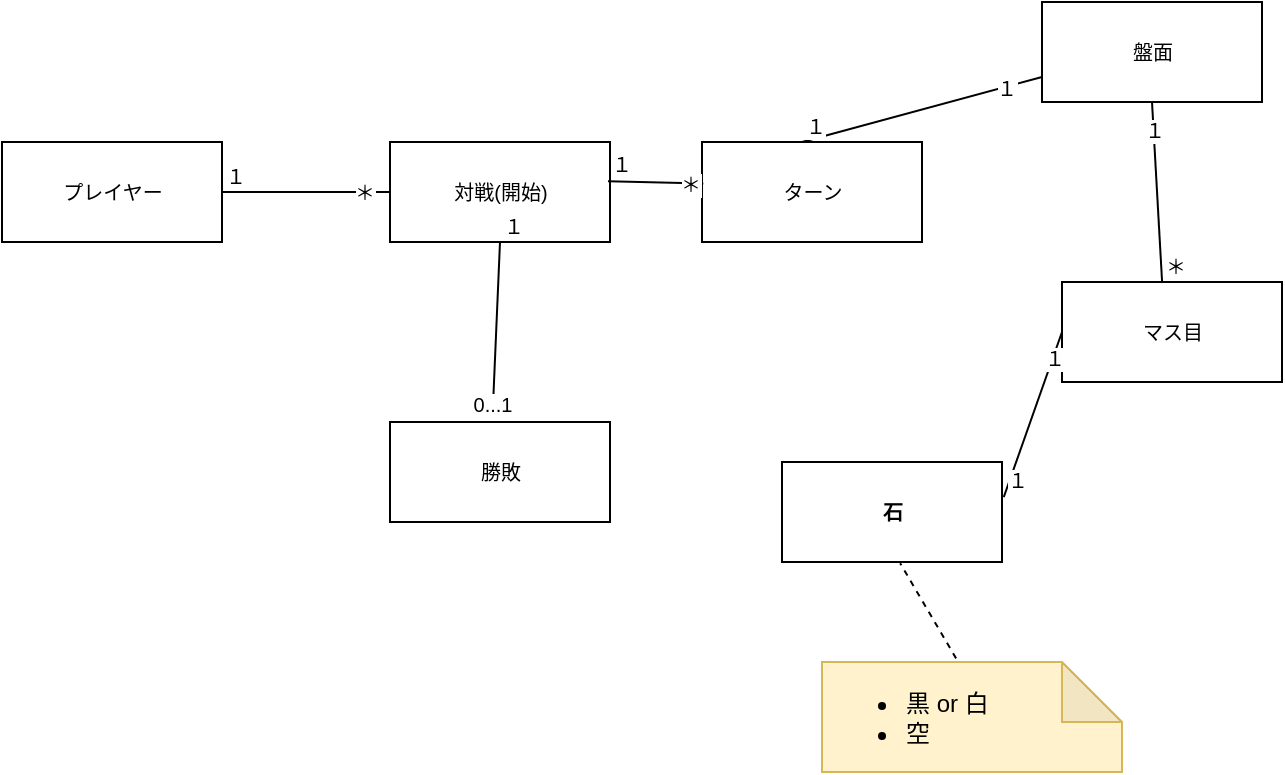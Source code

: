 <mxfile>
    <diagram id="Mbf_HrjvOAnSkfYwlNyR" name="ページ1">
        <mxGraphModel dx="825" dy="537" grid="1" gridSize="10" guides="1" tooltips="1" connect="1" arrows="1" fold="1" page="1" pageScale="1" pageWidth="827" pageHeight="1169" math="0" shadow="0">
            <root>
                <mxCell id="0"/>
                <mxCell id="1" parent="0"/>
                <mxCell id="4" value="&lt;span style=&quot;font-size: 10px;&quot;&gt;プレイヤー&lt;/span&gt;" style="html=1;fontSize=2;" vertex="1" parent="1">
                    <mxGeometry x="110" y="650" width="110" height="50" as="geometry"/>
                </mxCell>
                <mxCell id="5" value="&lt;span style=&quot;font-size: 10px;&quot;&gt;盤面&lt;/span&gt;&lt;span style=&quot;color: rgba(0, 0, 0, 0); font-family: monospace; font-size: 0px; text-align: start;&quot;&gt;%3CmxGraphModel%3E%3Croot%3E%3CmxCell%20id%3D%220%22%2F%3E%3CmxCell%20id%3D%221%22%20parent%3D%220%22%2F%3E%3CmxCell%20id%3D%222%22%20value%3D%22%26lt%3Bfont%20style%3D%26quot%3Bfont-size%3A%2010px%3B%26quot%3B%26gt%3B%E5%AF%BE%E6%88%A6%26lt%3B%2Ffont%26gt%3B%22%20style%3D%22html%3D1%3BfontSize%3D2%3B%22%20vertex%3D%221%22%20parent%3D%221%22%3E%3CmxGeometry%20x%3D%22190%22%20y%3D%22570%22%20width%3D%22110%22%20height%3D%2250%22%20as%3D%22geometry%22%2F%3E%3C%2FmxCell%3E%3C%2Froot%3E%3C%2FmxGraphModel%3E&lt;/span&gt;" style="html=1;fontSize=2;" vertex="1" parent="1">
                    <mxGeometry x="630" y="580" width="110" height="50" as="geometry"/>
                </mxCell>
                <mxCell id="6" value="&lt;span style=&quot;font-size: 10px;&quot;&gt;石&lt;/span&gt;" style="html=1;fontSize=2;fontStyle=1" vertex="1" parent="1">
                    <mxGeometry x="500" y="810" width="110" height="50" as="geometry"/>
                </mxCell>
                <mxCell id="7" value="&lt;span style=&quot;font-size: 10px;&quot;&gt;勝敗&lt;/span&gt;" style="html=1;fontSize=2;" vertex="1" parent="1">
                    <mxGeometry x="304" y="790" width="110" height="50" as="geometry"/>
                </mxCell>
                <mxCell id="8" value="&lt;ul&gt;&lt;li&gt;黒 or 白&lt;/li&gt;&lt;li&gt;空&lt;/li&gt;&lt;/ul&gt;" style="shape=note;whiteSpace=wrap;html=1;backgroundOutline=1;darkOpacity=0.05;fillColor=#fff2cc;align=left;strokeColor=#d6b656;" vertex="1" parent="1">
                    <mxGeometry x="520" y="910" width="150" height="55" as="geometry"/>
                </mxCell>
                <mxCell id="12" value="" style="endArrow=none;dashed=1;html=1;fontSize=10;entryX=0.537;entryY=1.012;entryDx=0;entryDy=0;entryPerimeter=0;exitX=0.447;exitY=-0.033;exitDx=0;exitDy=0;exitPerimeter=0;" edge="1" parent="1" source="8" target="6">
                    <mxGeometry width="50" height="50" relative="1" as="geometry">
                        <mxPoint x="500" y="710" as="sourcePoint"/>
                        <mxPoint x="500" y="670" as="targetPoint"/>
                    </mxGeometry>
                </mxCell>
                <mxCell id="13" value="" style="endArrow=none;html=1;fontSize=10;exitX=1;exitY=0.5;exitDx=0;exitDy=0;" edge="1" parent="1" source="4" target="16">
                    <mxGeometry relative="1" as="geometry">
                        <mxPoint x="340" y="690" as="sourcePoint"/>
                        <mxPoint x="300" y="720" as="targetPoint"/>
                    </mxGeometry>
                </mxCell>
                <mxCell id="14" value="１" style="edgeLabel;resizable=0;html=1;align=left;verticalAlign=bottom;fontSize=10;" connectable="0" vertex="1" parent="13">
                    <mxGeometry x="-1" relative="1" as="geometry"/>
                </mxCell>
                <mxCell id="17" value="＊" style="edgeLabel;html=1;align=center;verticalAlign=middle;resizable=0;points=[];fontSize=10;" vertex="1" connectable="0" parent="13">
                    <mxGeometry x="0.695" relative="1" as="geometry">
                        <mxPoint as="offset"/>
                    </mxGeometry>
                </mxCell>
                <mxCell id="16" value="&lt;font style=&quot;font-size: 10px;&quot;&gt;対戦(開始)&lt;/font&gt;" style="html=1;fontSize=2;" vertex="1" parent="1">
                    <mxGeometry x="304" y="650" width="110" height="50" as="geometry"/>
                </mxCell>
                <mxCell id="20" value="" style="endArrow=none;html=1;fontSize=10;exitX=0.5;exitY=1;exitDx=0;exitDy=0;entryX=0.466;entryY=-0.052;entryDx=0;entryDy=0;entryPerimeter=0;" edge="1" parent="1" source="16" target="7">
                    <mxGeometry relative="1" as="geometry">
                        <mxPoint x="317" y="730" as="sourcePoint"/>
                        <mxPoint x="401" y="730" as="targetPoint"/>
                    </mxGeometry>
                </mxCell>
                <mxCell id="21" value="１" style="edgeLabel;resizable=0;html=1;align=left;verticalAlign=bottom;fontSize=10;" connectable="0" vertex="1" parent="20">
                    <mxGeometry x="-1" relative="1" as="geometry"/>
                </mxCell>
                <mxCell id="24" value="0...1&lt;br&gt;" style="edgeLabel;html=1;align=center;verticalAlign=middle;resizable=0;points=[];fontSize=10;" vertex="1" connectable="0" parent="20">
                    <mxGeometry x="0.852" y="-1" relative="1" as="geometry">
                        <mxPoint as="offset"/>
                    </mxGeometry>
                </mxCell>
                <mxCell id="25" value="&lt;span style=&quot;font-size: 10px;&quot;&gt;ターン&lt;/span&gt;" style="html=1;fontSize=2;" vertex="1" parent="1">
                    <mxGeometry x="460" y="650" width="110" height="50" as="geometry"/>
                </mxCell>
                <mxCell id="29" value="" style="endArrow=none;html=1;fontSize=10;exitX=0.991;exitY=0.393;exitDx=0;exitDy=0;entryX=0.006;entryY=0.415;entryDx=0;entryDy=0;entryPerimeter=0;exitPerimeter=0;" edge="1" parent="1" source="16" target="25">
                    <mxGeometry relative="1" as="geometry">
                        <mxPoint x="400" y="674.73" as="sourcePoint"/>
                        <mxPoint x="484" y="674.73" as="targetPoint"/>
                    </mxGeometry>
                </mxCell>
                <mxCell id="30" value="１" style="edgeLabel;resizable=0;html=1;align=left;verticalAlign=bottom;fontSize=10;" connectable="0" vertex="1" parent="29">
                    <mxGeometry x="-1" relative="1" as="geometry"/>
                </mxCell>
                <mxCell id="31" value="＊" style="edgeLabel;html=1;align=center;verticalAlign=middle;resizable=0;points=[];fontSize=10;" vertex="1" connectable="0" parent="29">
                    <mxGeometry x="0.695" relative="1" as="geometry">
                        <mxPoint as="offset"/>
                    </mxGeometry>
                </mxCell>
                <mxCell id="37" value="" style="endArrow=none;html=1;fontSize=10;exitX=0.455;exitY=0;exitDx=0;exitDy=0;entryX=0;entryY=0.75;entryDx=0;entryDy=0;exitPerimeter=0;" edge="1" parent="1" source="25" target="5">
                    <mxGeometry relative="1" as="geometry">
                        <mxPoint x="472.35" y="600.0" as="sourcePoint"/>
                        <mxPoint x="520.0" y="601.1" as="targetPoint"/>
                    </mxGeometry>
                </mxCell>
                <mxCell id="38" value="１" style="edgeLabel;resizable=0;html=1;align=left;verticalAlign=bottom;fontSize=10;" connectable="0" vertex="1" parent="37">
                    <mxGeometry x="-1" relative="1" as="geometry"/>
                </mxCell>
                <mxCell id="39" value="１" style="edgeLabel;html=1;align=center;verticalAlign=middle;resizable=0;points=[];fontSize=10;" vertex="1" connectable="0" parent="37">
                    <mxGeometry x="0.695" relative="1" as="geometry">
                        <mxPoint as="offset"/>
                    </mxGeometry>
                </mxCell>
                <mxCell id="41" value="&lt;span style=&quot;font-size: 10px;&quot;&gt;マス目&lt;/span&gt;" style="html=1;fontSize=2;" vertex="1" parent="1">
                    <mxGeometry x="640" y="720" width="110" height="50" as="geometry"/>
                </mxCell>
                <mxCell id="42" value="" style="endArrow=none;html=1;fontSize=10;exitX=0.455;exitY=0;exitDx=0;exitDy=0;entryX=0.5;entryY=1;entryDx=0;entryDy=0;exitPerimeter=0;" edge="1" parent="1" source="41" target="5">
                    <mxGeometry relative="1" as="geometry">
                        <mxPoint x="600" y="672.5" as="sourcePoint"/>
                        <mxPoint x="719.95" y="640" as="targetPoint"/>
                    </mxGeometry>
                </mxCell>
                <mxCell id="43" value="＊" style="edgeLabel;resizable=0;html=1;align=left;verticalAlign=bottom;fontSize=10;" connectable="0" vertex="1" parent="42">
                    <mxGeometry x="-1" relative="1" as="geometry"/>
                </mxCell>
                <mxCell id="44" value="１" style="edgeLabel;html=1;align=center;verticalAlign=middle;resizable=0;points=[];fontSize=10;" vertex="1" connectable="0" parent="42">
                    <mxGeometry x="0.695" relative="1" as="geometry">
                        <mxPoint as="offset"/>
                    </mxGeometry>
                </mxCell>
                <mxCell id="46" value="" style="endArrow=none;html=1;fontSize=10;exitX=1.008;exitY=0.351;exitDx=0;exitDy=0;entryX=0;entryY=0.5;entryDx=0;entryDy=0;exitPerimeter=0;" edge="1" parent="1" source="6" target="41">
                    <mxGeometry relative="1" as="geometry">
                        <mxPoint x="565.05" y="790" as="sourcePoint"/>
                        <mxPoint x="560" y="700" as="targetPoint"/>
                    </mxGeometry>
                </mxCell>
                <mxCell id="47" value="１" style="edgeLabel;resizable=0;html=1;align=left;verticalAlign=bottom;fontSize=10;" connectable="0" vertex="1" parent="46">
                    <mxGeometry x="-1" relative="1" as="geometry"/>
                </mxCell>
                <mxCell id="48" value="１" style="edgeLabel;html=1;align=center;verticalAlign=middle;resizable=0;points=[];fontSize=10;" vertex="1" connectable="0" parent="46">
                    <mxGeometry x="0.695" relative="1" as="geometry">
                        <mxPoint as="offset"/>
                    </mxGeometry>
                </mxCell>
            </root>
        </mxGraphModel>
    </diagram>
</mxfile>